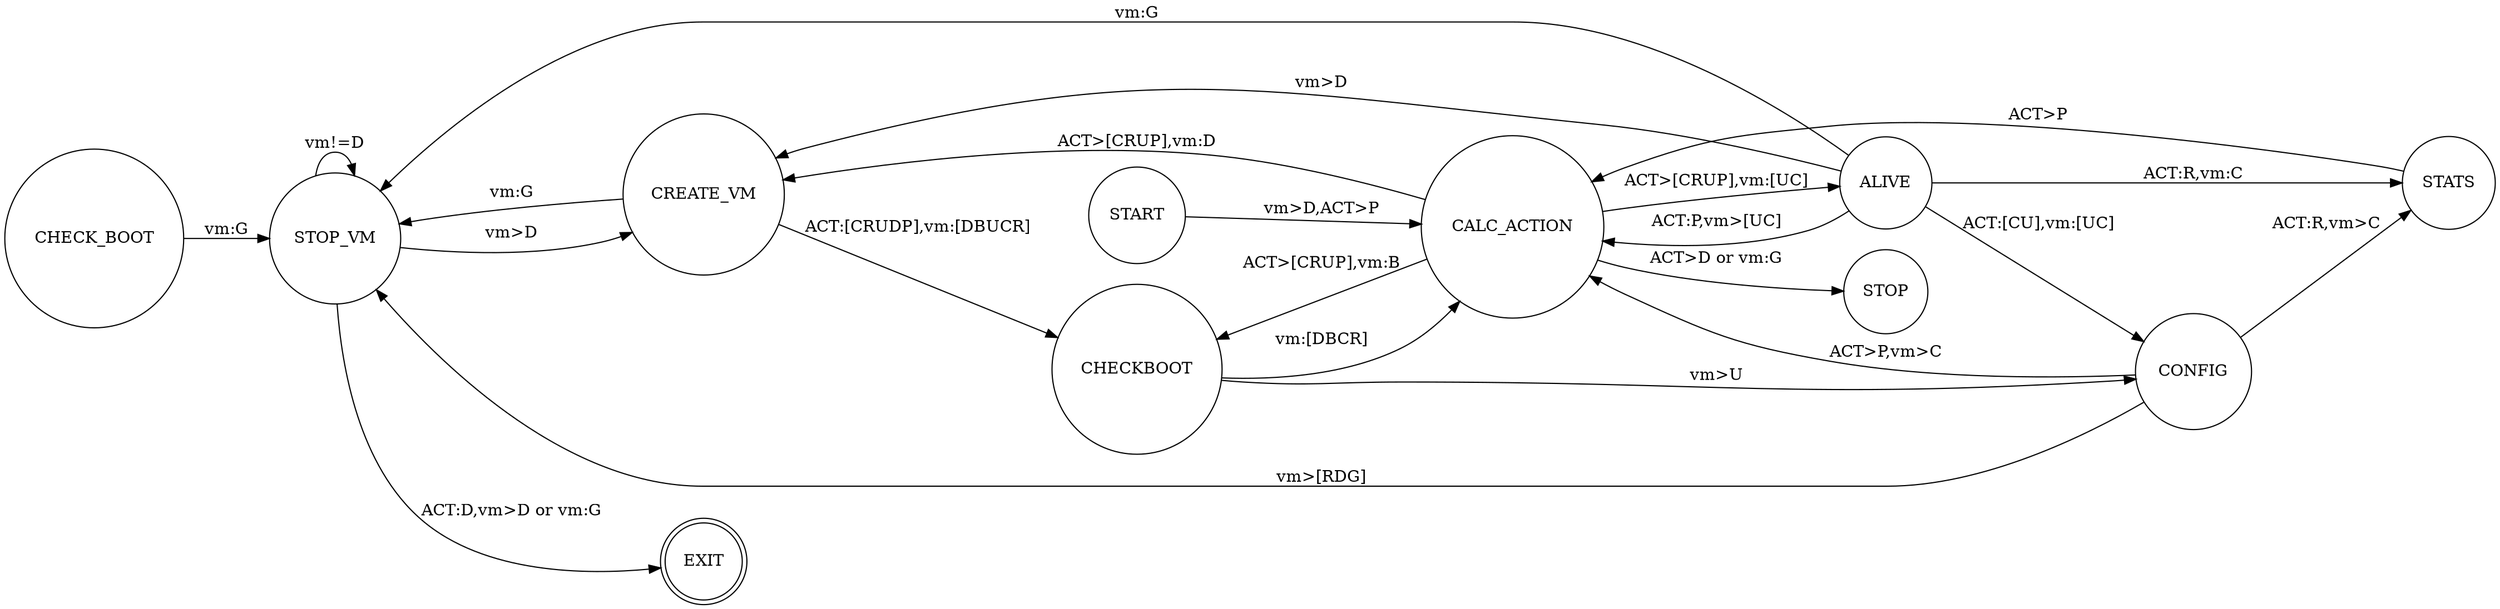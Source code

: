 digraph rug {
  rankdir=LR;
  node [shape = doublecircle]; EXIT;
  node [shape = circle];

  START -> CALC_ACTION [ label = "vm>D,ACT>P" ];

  CALC_ACTION -> ALIVE [ label = "ACT>[CRUP],vm:[UC]" ];
  CALC_ACTION -> STOP [ label = "ACT>D or vm:G" ];
  CALC_ACTION -> CREATE_VM [ label = "ACT>[CRUP],vm:D" ];
  CALC_ACTION -> CHECKBOOT [ label = "ACT>[CRUP],vm:B" ];

  ALIVE -> CREATE_VM [ label = "vm>D" ];
  ALIVE -> CONFIG [ label = "ACT:[CU],vm:[UC]" ];
  ALIVE -> STATS [ label = "ACT:R,vm:C" ];
  ALIVE -> CALC_ACTION [ label = "ACT:P,vm>[UC]" ];
  ALIVE -> STOP_VM [ label = "vm:G" ];

  CREATE_VM -> CHECKBOOT [ label = "ACT:[CRUDP],vm:[DBUCR]" ];
  CREATE_VM -> STOP_VM [ label = "vm:G" ];

  CHECKBOOT -> CONFIG [ label = "vm>U" ]
  CHECKBOOT -> CALC_ACTION [ label = "vm:[DBCR]" ]
  CHECK_BOOT -> STOP_VM [ label = "vm:G" ];

  CONFIG -> STOP_VM [ label = "vm>[RDG]" ];
  CONFIG -> STATS [ label = "ACT:R,vm>C" ];
  CONFIG -> CALC_ACTION [ label = "ACT>P,vm>C" ];

  STATS -> CALC_ACTION [ label = "ACT>P" ];

  STOP_VM -> EXIT [ label = "ACT:D,vm>D or vm:G" ];
  STOP_VM -> CREATE_VM [ label = "vm>D" ];
  STOP_VM -> STOP_VM [ label = "vm!=D" ];

}
